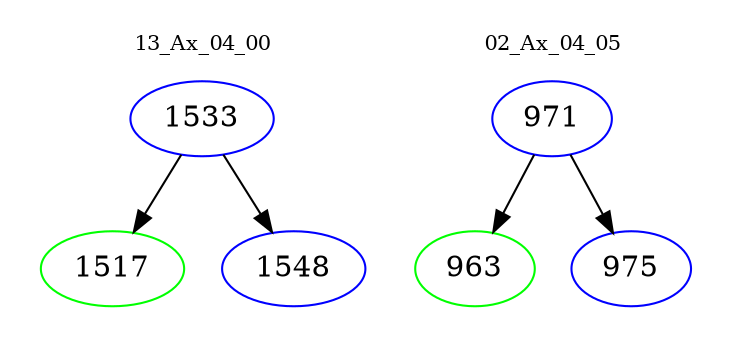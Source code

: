 digraph{
subgraph cluster_0 {
color = white
label = "13_Ax_04_00";
fontsize=10;
T0_1533 [label="1533", color="blue"]
T0_1533 -> T0_1517 [color="black"]
T0_1517 [label="1517", color="green"]
T0_1533 -> T0_1548 [color="black"]
T0_1548 [label="1548", color="blue"]
}
subgraph cluster_1 {
color = white
label = "02_Ax_04_05";
fontsize=10;
T1_971 [label="971", color="blue"]
T1_971 -> T1_963 [color="black"]
T1_963 [label="963", color="green"]
T1_971 -> T1_975 [color="black"]
T1_975 [label="975", color="blue"]
}
}
